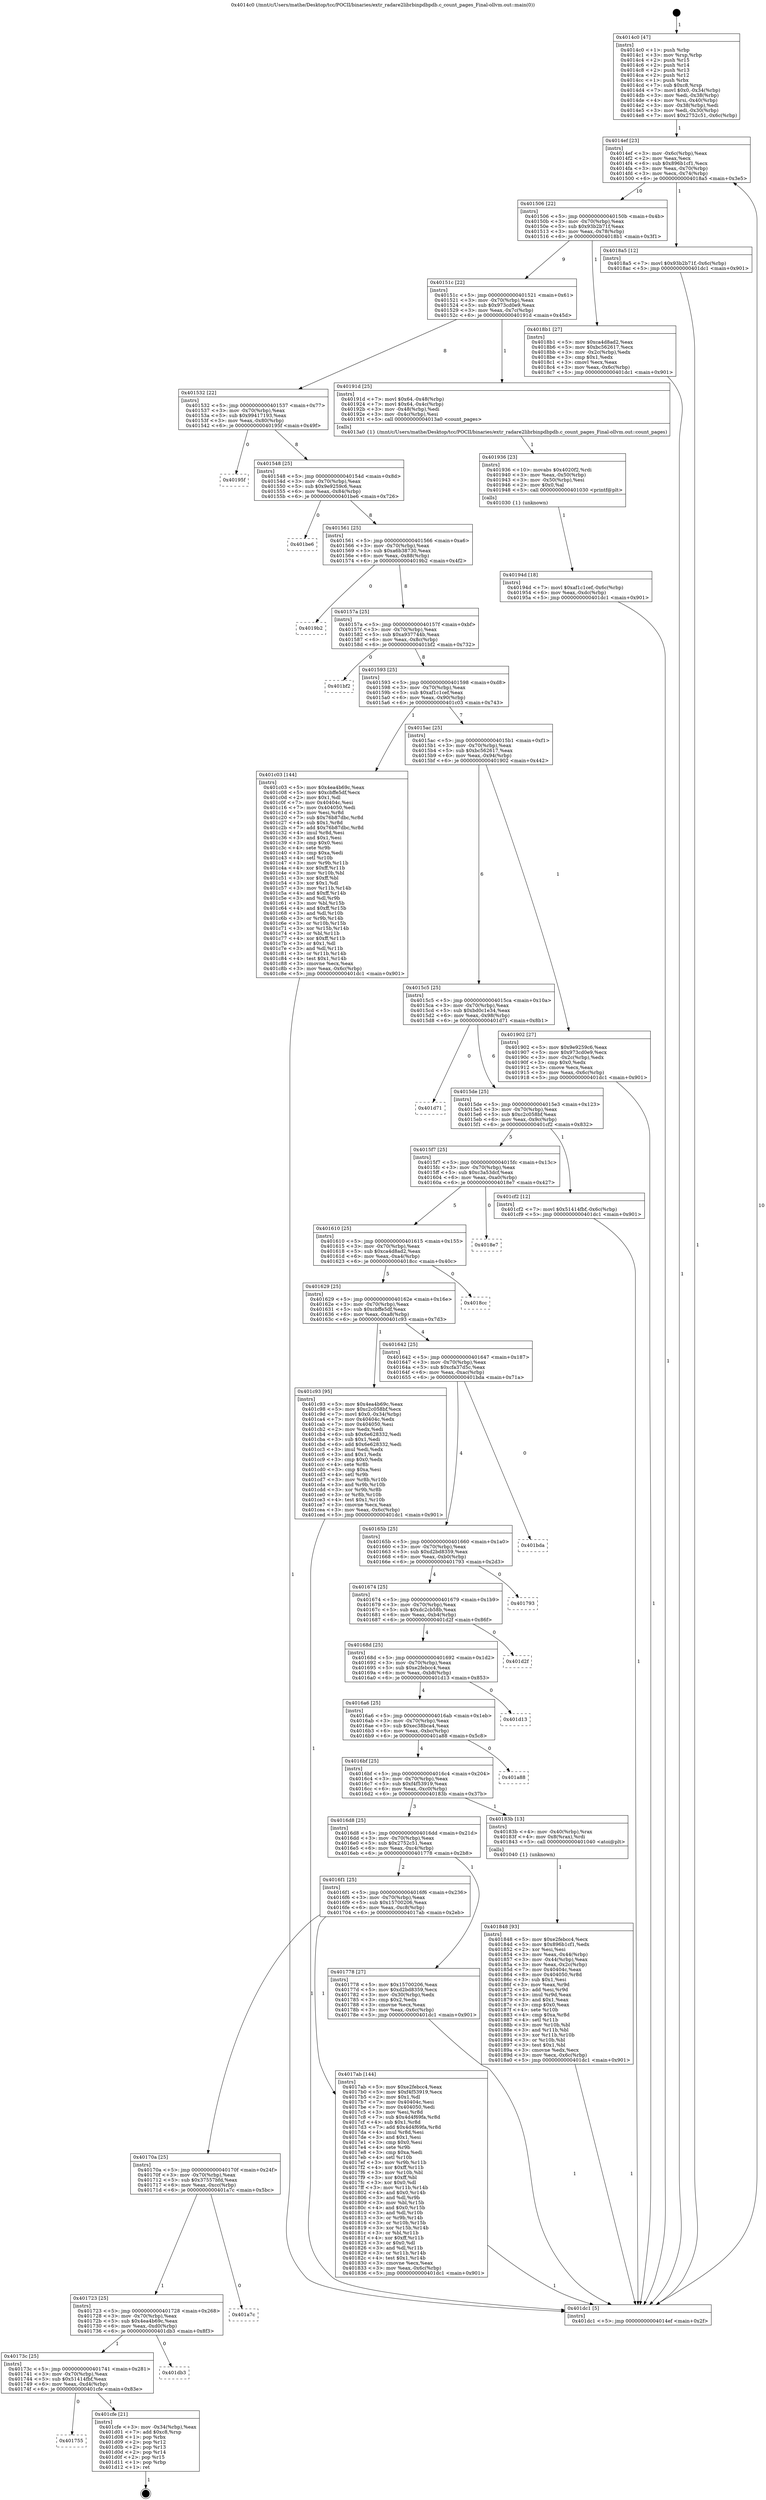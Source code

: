 digraph "0x4014c0" {
  label = "0x4014c0 (/mnt/c/Users/mathe/Desktop/tcc/POCII/binaries/extr_radare2librbinpdbpdb.c_count_pages_Final-ollvm.out::main(0))"
  labelloc = "t"
  node[shape=record]

  Entry [label="",width=0.3,height=0.3,shape=circle,fillcolor=black,style=filled]
  "0x4014ef" [label="{
     0x4014ef [23]\l
     | [instrs]\l
     &nbsp;&nbsp;0x4014ef \<+3\>: mov -0x6c(%rbp),%eax\l
     &nbsp;&nbsp;0x4014f2 \<+2\>: mov %eax,%ecx\l
     &nbsp;&nbsp;0x4014f4 \<+6\>: sub $0x896b1cf1,%ecx\l
     &nbsp;&nbsp;0x4014fa \<+3\>: mov %eax,-0x70(%rbp)\l
     &nbsp;&nbsp;0x4014fd \<+3\>: mov %ecx,-0x74(%rbp)\l
     &nbsp;&nbsp;0x401500 \<+6\>: je 00000000004018a5 \<main+0x3e5\>\l
  }"]
  "0x4018a5" [label="{
     0x4018a5 [12]\l
     | [instrs]\l
     &nbsp;&nbsp;0x4018a5 \<+7\>: movl $0x93b2b71f,-0x6c(%rbp)\l
     &nbsp;&nbsp;0x4018ac \<+5\>: jmp 0000000000401dc1 \<main+0x901\>\l
  }"]
  "0x401506" [label="{
     0x401506 [22]\l
     | [instrs]\l
     &nbsp;&nbsp;0x401506 \<+5\>: jmp 000000000040150b \<main+0x4b\>\l
     &nbsp;&nbsp;0x40150b \<+3\>: mov -0x70(%rbp),%eax\l
     &nbsp;&nbsp;0x40150e \<+5\>: sub $0x93b2b71f,%eax\l
     &nbsp;&nbsp;0x401513 \<+3\>: mov %eax,-0x78(%rbp)\l
     &nbsp;&nbsp;0x401516 \<+6\>: je 00000000004018b1 \<main+0x3f1\>\l
  }"]
  Exit [label="",width=0.3,height=0.3,shape=circle,fillcolor=black,style=filled,peripheries=2]
  "0x4018b1" [label="{
     0x4018b1 [27]\l
     | [instrs]\l
     &nbsp;&nbsp;0x4018b1 \<+5\>: mov $0xca4d8ad2,%eax\l
     &nbsp;&nbsp;0x4018b6 \<+5\>: mov $0xbc562617,%ecx\l
     &nbsp;&nbsp;0x4018bb \<+3\>: mov -0x2c(%rbp),%edx\l
     &nbsp;&nbsp;0x4018be \<+3\>: cmp $0x1,%edx\l
     &nbsp;&nbsp;0x4018c1 \<+3\>: cmovl %ecx,%eax\l
     &nbsp;&nbsp;0x4018c4 \<+3\>: mov %eax,-0x6c(%rbp)\l
     &nbsp;&nbsp;0x4018c7 \<+5\>: jmp 0000000000401dc1 \<main+0x901\>\l
  }"]
  "0x40151c" [label="{
     0x40151c [22]\l
     | [instrs]\l
     &nbsp;&nbsp;0x40151c \<+5\>: jmp 0000000000401521 \<main+0x61\>\l
     &nbsp;&nbsp;0x401521 \<+3\>: mov -0x70(%rbp),%eax\l
     &nbsp;&nbsp;0x401524 \<+5\>: sub $0x973cd0e9,%eax\l
     &nbsp;&nbsp;0x401529 \<+3\>: mov %eax,-0x7c(%rbp)\l
     &nbsp;&nbsp;0x40152c \<+6\>: je 000000000040191d \<main+0x45d\>\l
  }"]
  "0x401755" [label="{
     0x401755\l
  }", style=dashed]
  "0x40191d" [label="{
     0x40191d [25]\l
     | [instrs]\l
     &nbsp;&nbsp;0x40191d \<+7\>: movl $0x64,-0x48(%rbp)\l
     &nbsp;&nbsp;0x401924 \<+7\>: movl $0x64,-0x4c(%rbp)\l
     &nbsp;&nbsp;0x40192b \<+3\>: mov -0x48(%rbp),%edi\l
     &nbsp;&nbsp;0x40192e \<+3\>: mov -0x4c(%rbp),%esi\l
     &nbsp;&nbsp;0x401931 \<+5\>: call 00000000004013a0 \<count_pages\>\l
     | [calls]\l
     &nbsp;&nbsp;0x4013a0 \{1\} (/mnt/c/Users/mathe/Desktop/tcc/POCII/binaries/extr_radare2librbinpdbpdb.c_count_pages_Final-ollvm.out::count_pages)\l
  }"]
  "0x401532" [label="{
     0x401532 [22]\l
     | [instrs]\l
     &nbsp;&nbsp;0x401532 \<+5\>: jmp 0000000000401537 \<main+0x77\>\l
     &nbsp;&nbsp;0x401537 \<+3\>: mov -0x70(%rbp),%eax\l
     &nbsp;&nbsp;0x40153a \<+5\>: sub $0x99417193,%eax\l
     &nbsp;&nbsp;0x40153f \<+3\>: mov %eax,-0x80(%rbp)\l
     &nbsp;&nbsp;0x401542 \<+6\>: je 000000000040195f \<main+0x49f\>\l
  }"]
  "0x401cfe" [label="{
     0x401cfe [21]\l
     | [instrs]\l
     &nbsp;&nbsp;0x401cfe \<+3\>: mov -0x34(%rbp),%eax\l
     &nbsp;&nbsp;0x401d01 \<+7\>: add $0xc8,%rsp\l
     &nbsp;&nbsp;0x401d08 \<+1\>: pop %rbx\l
     &nbsp;&nbsp;0x401d09 \<+2\>: pop %r12\l
     &nbsp;&nbsp;0x401d0b \<+2\>: pop %r13\l
     &nbsp;&nbsp;0x401d0d \<+2\>: pop %r14\l
     &nbsp;&nbsp;0x401d0f \<+2\>: pop %r15\l
     &nbsp;&nbsp;0x401d11 \<+1\>: pop %rbp\l
     &nbsp;&nbsp;0x401d12 \<+1\>: ret\l
  }"]
  "0x40195f" [label="{
     0x40195f\l
  }", style=dashed]
  "0x401548" [label="{
     0x401548 [25]\l
     | [instrs]\l
     &nbsp;&nbsp;0x401548 \<+5\>: jmp 000000000040154d \<main+0x8d\>\l
     &nbsp;&nbsp;0x40154d \<+3\>: mov -0x70(%rbp),%eax\l
     &nbsp;&nbsp;0x401550 \<+5\>: sub $0x9e9259c6,%eax\l
     &nbsp;&nbsp;0x401555 \<+6\>: mov %eax,-0x84(%rbp)\l
     &nbsp;&nbsp;0x40155b \<+6\>: je 0000000000401be6 \<main+0x726\>\l
  }"]
  "0x40173c" [label="{
     0x40173c [25]\l
     | [instrs]\l
     &nbsp;&nbsp;0x40173c \<+5\>: jmp 0000000000401741 \<main+0x281\>\l
     &nbsp;&nbsp;0x401741 \<+3\>: mov -0x70(%rbp),%eax\l
     &nbsp;&nbsp;0x401744 \<+5\>: sub $0x51414fbf,%eax\l
     &nbsp;&nbsp;0x401749 \<+6\>: mov %eax,-0xd4(%rbp)\l
     &nbsp;&nbsp;0x40174f \<+6\>: je 0000000000401cfe \<main+0x83e\>\l
  }"]
  "0x401be6" [label="{
     0x401be6\l
  }", style=dashed]
  "0x401561" [label="{
     0x401561 [25]\l
     | [instrs]\l
     &nbsp;&nbsp;0x401561 \<+5\>: jmp 0000000000401566 \<main+0xa6\>\l
     &nbsp;&nbsp;0x401566 \<+3\>: mov -0x70(%rbp),%eax\l
     &nbsp;&nbsp;0x401569 \<+5\>: sub $0xa6b38730,%eax\l
     &nbsp;&nbsp;0x40156e \<+6\>: mov %eax,-0x88(%rbp)\l
     &nbsp;&nbsp;0x401574 \<+6\>: je 00000000004019b2 \<main+0x4f2\>\l
  }"]
  "0x401db3" [label="{
     0x401db3\l
  }", style=dashed]
  "0x4019b2" [label="{
     0x4019b2\l
  }", style=dashed]
  "0x40157a" [label="{
     0x40157a [25]\l
     | [instrs]\l
     &nbsp;&nbsp;0x40157a \<+5\>: jmp 000000000040157f \<main+0xbf\>\l
     &nbsp;&nbsp;0x40157f \<+3\>: mov -0x70(%rbp),%eax\l
     &nbsp;&nbsp;0x401582 \<+5\>: sub $0xa937744b,%eax\l
     &nbsp;&nbsp;0x401587 \<+6\>: mov %eax,-0x8c(%rbp)\l
     &nbsp;&nbsp;0x40158d \<+6\>: je 0000000000401bf2 \<main+0x732\>\l
  }"]
  "0x401723" [label="{
     0x401723 [25]\l
     | [instrs]\l
     &nbsp;&nbsp;0x401723 \<+5\>: jmp 0000000000401728 \<main+0x268\>\l
     &nbsp;&nbsp;0x401728 \<+3\>: mov -0x70(%rbp),%eax\l
     &nbsp;&nbsp;0x40172b \<+5\>: sub $0x4ea4b69c,%eax\l
     &nbsp;&nbsp;0x401730 \<+6\>: mov %eax,-0xd0(%rbp)\l
     &nbsp;&nbsp;0x401736 \<+6\>: je 0000000000401db3 \<main+0x8f3\>\l
  }"]
  "0x401bf2" [label="{
     0x401bf2\l
  }", style=dashed]
  "0x401593" [label="{
     0x401593 [25]\l
     | [instrs]\l
     &nbsp;&nbsp;0x401593 \<+5\>: jmp 0000000000401598 \<main+0xd8\>\l
     &nbsp;&nbsp;0x401598 \<+3\>: mov -0x70(%rbp),%eax\l
     &nbsp;&nbsp;0x40159b \<+5\>: sub $0xaf1c1cef,%eax\l
     &nbsp;&nbsp;0x4015a0 \<+6\>: mov %eax,-0x90(%rbp)\l
     &nbsp;&nbsp;0x4015a6 \<+6\>: je 0000000000401c03 \<main+0x743\>\l
  }"]
  "0x401a7c" [label="{
     0x401a7c\l
  }", style=dashed]
  "0x401c03" [label="{
     0x401c03 [144]\l
     | [instrs]\l
     &nbsp;&nbsp;0x401c03 \<+5\>: mov $0x4ea4b69c,%eax\l
     &nbsp;&nbsp;0x401c08 \<+5\>: mov $0xcbffe5df,%ecx\l
     &nbsp;&nbsp;0x401c0d \<+2\>: mov $0x1,%dl\l
     &nbsp;&nbsp;0x401c0f \<+7\>: mov 0x40404c,%esi\l
     &nbsp;&nbsp;0x401c16 \<+7\>: mov 0x404050,%edi\l
     &nbsp;&nbsp;0x401c1d \<+3\>: mov %esi,%r8d\l
     &nbsp;&nbsp;0x401c20 \<+7\>: sub $0x76b87dbc,%r8d\l
     &nbsp;&nbsp;0x401c27 \<+4\>: sub $0x1,%r8d\l
     &nbsp;&nbsp;0x401c2b \<+7\>: add $0x76b87dbc,%r8d\l
     &nbsp;&nbsp;0x401c32 \<+4\>: imul %r8d,%esi\l
     &nbsp;&nbsp;0x401c36 \<+3\>: and $0x1,%esi\l
     &nbsp;&nbsp;0x401c39 \<+3\>: cmp $0x0,%esi\l
     &nbsp;&nbsp;0x401c3c \<+4\>: sete %r9b\l
     &nbsp;&nbsp;0x401c40 \<+3\>: cmp $0xa,%edi\l
     &nbsp;&nbsp;0x401c43 \<+4\>: setl %r10b\l
     &nbsp;&nbsp;0x401c47 \<+3\>: mov %r9b,%r11b\l
     &nbsp;&nbsp;0x401c4a \<+4\>: xor $0xff,%r11b\l
     &nbsp;&nbsp;0x401c4e \<+3\>: mov %r10b,%bl\l
     &nbsp;&nbsp;0x401c51 \<+3\>: xor $0xff,%bl\l
     &nbsp;&nbsp;0x401c54 \<+3\>: xor $0x1,%dl\l
     &nbsp;&nbsp;0x401c57 \<+3\>: mov %r11b,%r14b\l
     &nbsp;&nbsp;0x401c5a \<+4\>: and $0xff,%r14b\l
     &nbsp;&nbsp;0x401c5e \<+3\>: and %dl,%r9b\l
     &nbsp;&nbsp;0x401c61 \<+3\>: mov %bl,%r15b\l
     &nbsp;&nbsp;0x401c64 \<+4\>: and $0xff,%r15b\l
     &nbsp;&nbsp;0x401c68 \<+3\>: and %dl,%r10b\l
     &nbsp;&nbsp;0x401c6b \<+3\>: or %r9b,%r14b\l
     &nbsp;&nbsp;0x401c6e \<+3\>: or %r10b,%r15b\l
     &nbsp;&nbsp;0x401c71 \<+3\>: xor %r15b,%r14b\l
     &nbsp;&nbsp;0x401c74 \<+3\>: or %bl,%r11b\l
     &nbsp;&nbsp;0x401c77 \<+4\>: xor $0xff,%r11b\l
     &nbsp;&nbsp;0x401c7b \<+3\>: or $0x1,%dl\l
     &nbsp;&nbsp;0x401c7e \<+3\>: and %dl,%r11b\l
     &nbsp;&nbsp;0x401c81 \<+3\>: or %r11b,%r14b\l
     &nbsp;&nbsp;0x401c84 \<+4\>: test $0x1,%r14b\l
     &nbsp;&nbsp;0x401c88 \<+3\>: cmovne %ecx,%eax\l
     &nbsp;&nbsp;0x401c8b \<+3\>: mov %eax,-0x6c(%rbp)\l
     &nbsp;&nbsp;0x401c8e \<+5\>: jmp 0000000000401dc1 \<main+0x901\>\l
  }"]
  "0x4015ac" [label="{
     0x4015ac [25]\l
     | [instrs]\l
     &nbsp;&nbsp;0x4015ac \<+5\>: jmp 00000000004015b1 \<main+0xf1\>\l
     &nbsp;&nbsp;0x4015b1 \<+3\>: mov -0x70(%rbp),%eax\l
     &nbsp;&nbsp;0x4015b4 \<+5\>: sub $0xbc562617,%eax\l
     &nbsp;&nbsp;0x4015b9 \<+6\>: mov %eax,-0x94(%rbp)\l
     &nbsp;&nbsp;0x4015bf \<+6\>: je 0000000000401902 \<main+0x442\>\l
  }"]
  "0x40194d" [label="{
     0x40194d [18]\l
     | [instrs]\l
     &nbsp;&nbsp;0x40194d \<+7\>: movl $0xaf1c1cef,-0x6c(%rbp)\l
     &nbsp;&nbsp;0x401954 \<+6\>: mov %eax,-0xdc(%rbp)\l
     &nbsp;&nbsp;0x40195a \<+5\>: jmp 0000000000401dc1 \<main+0x901\>\l
  }"]
  "0x401902" [label="{
     0x401902 [27]\l
     | [instrs]\l
     &nbsp;&nbsp;0x401902 \<+5\>: mov $0x9e9259c6,%eax\l
     &nbsp;&nbsp;0x401907 \<+5\>: mov $0x973cd0e9,%ecx\l
     &nbsp;&nbsp;0x40190c \<+3\>: mov -0x2c(%rbp),%edx\l
     &nbsp;&nbsp;0x40190f \<+3\>: cmp $0x0,%edx\l
     &nbsp;&nbsp;0x401912 \<+3\>: cmove %ecx,%eax\l
     &nbsp;&nbsp;0x401915 \<+3\>: mov %eax,-0x6c(%rbp)\l
     &nbsp;&nbsp;0x401918 \<+5\>: jmp 0000000000401dc1 \<main+0x901\>\l
  }"]
  "0x4015c5" [label="{
     0x4015c5 [25]\l
     | [instrs]\l
     &nbsp;&nbsp;0x4015c5 \<+5\>: jmp 00000000004015ca \<main+0x10a\>\l
     &nbsp;&nbsp;0x4015ca \<+3\>: mov -0x70(%rbp),%eax\l
     &nbsp;&nbsp;0x4015cd \<+5\>: sub $0xbd0c1e34,%eax\l
     &nbsp;&nbsp;0x4015d2 \<+6\>: mov %eax,-0x98(%rbp)\l
     &nbsp;&nbsp;0x4015d8 \<+6\>: je 0000000000401d71 \<main+0x8b1\>\l
  }"]
  "0x401936" [label="{
     0x401936 [23]\l
     | [instrs]\l
     &nbsp;&nbsp;0x401936 \<+10\>: movabs $0x4020f2,%rdi\l
     &nbsp;&nbsp;0x401940 \<+3\>: mov %eax,-0x50(%rbp)\l
     &nbsp;&nbsp;0x401943 \<+3\>: mov -0x50(%rbp),%esi\l
     &nbsp;&nbsp;0x401946 \<+2\>: mov $0x0,%al\l
     &nbsp;&nbsp;0x401948 \<+5\>: call 0000000000401030 \<printf@plt\>\l
     | [calls]\l
     &nbsp;&nbsp;0x401030 \{1\} (unknown)\l
  }"]
  "0x401d71" [label="{
     0x401d71\l
  }", style=dashed]
  "0x4015de" [label="{
     0x4015de [25]\l
     | [instrs]\l
     &nbsp;&nbsp;0x4015de \<+5\>: jmp 00000000004015e3 \<main+0x123\>\l
     &nbsp;&nbsp;0x4015e3 \<+3\>: mov -0x70(%rbp),%eax\l
     &nbsp;&nbsp;0x4015e6 \<+5\>: sub $0xc2c058bf,%eax\l
     &nbsp;&nbsp;0x4015eb \<+6\>: mov %eax,-0x9c(%rbp)\l
     &nbsp;&nbsp;0x4015f1 \<+6\>: je 0000000000401cf2 \<main+0x832\>\l
  }"]
  "0x401848" [label="{
     0x401848 [93]\l
     | [instrs]\l
     &nbsp;&nbsp;0x401848 \<+5\>: mov $0xe2febcc4,%ecx\l
     &nbsp;&nbsp;0x40184d \<+5\>: mov $0x896b1cf1,%edx\l
     &nbsp;&nbsp;0x401852 \<+2\>: xor %esi,%esi\l
     &nbsp;&nbsp;0x401854 \<+3\>: mov %eax,-0x44(%rbp)\l
     &nbsp;&nbsp;0x401857 \<+3\>: mov -0x44(%rbp),%eax\l
     &nbsp;&nbsp;0x40185a \<+3\>: mov %eax,-0x2c(%rbp)\l
     &nbsp;&nbsp;0x40185d \<+7\>: mov 0x40404c,%eax\l
     &nbsp;&nbsp;0x401864 \<+8\>: mov 0x404050,%r8d\l
     &nbsp;&nbsp;0x40186c \<+3\>: sub $0x1,%esi\l
     &nbsp;&nbsp;0x40186f \<+3\>: mov %eax,%r9d\l
     &nbsp;&nbsp;0x401872 \<+3\>: add %esi,%r9d\l
     &nbsp;&nbsp;0x401875 \<+4\>: imul %r9d,%eax\l
     &nbsp;&nbsp;0x401879 \<+3\>: and $0x1,%eax\l
     &nbsp;&nbsp;0x40187c \<+3\>: cmp $0x0,%eax\l
     &nbsp;&nbsp;0x40187f \<+4\>: sete %r10b\l
     &nbsp;&nbsp;0x401883 \<+4\>: cmp $0xa,%r8d\l
     &nbsp;&nbsp;0x401887 \<+4\>: setl %r11b\l
     &nbsp;&nbsp;0x40188b \<+3\>: mov %r10b,%bl\l
     &nbsp;&nbsp;0x40188e \<+3\>: and %r11b,%bl\l
     &nbsp;&nbsp;0x401891 \<+3\>: xor %r11b,%r10b\l
     &nbsp;&nbsp;0x401894 \<+3\>: or %r10b,%bl\l
     &nbsp;&nbsp;0x401897 \<+3\>: test $0x1,%bl\l
     &nbsp;&nbsp;0x40189a \<+3\>: cmovne %edx,%ecx\l
     &nbsp;&nbsp;0x40189d \<+3\>: mov %ecx,-0x6c(%rbp)\l
     &nbsp;&nbsp;0x4018a0 \<+5\>: jmp 0000000000401dc1 \<main+0x901\>\l
  }"]
  "0x401cf2" [label="{
     0x401cf2 [12]\l
     | [instrs]\l
     &nbsp;&nbsp;0x401cf2 \<+7\>: movl $0x51414fbf,-0x6c(%rbp)\l
     &nbsp;&nbsp;0x401cf9 \<+5\>: jmp 0000000000401dc1 \<main+0x901\>\l
  }"]
  "0x4015f7" [label="{
     0x4015f7 [25]\l
     | [instrs]\l
     &nbsp;&nbsp;0x4015f7 \<+5\>: jmp 00000000004015fc \<main+0x13c\>\l
     &nbsp;&nbsp;0x4015fc \<+3\>: mov -0x70(%rbp),%eax\l
     &nbsp;&nbsp;0x4015ff \<+5\>: sub $0xc3a53dcf,%eax\l
     &nbsp;&nbsp;0x401604 \<+6\>: mov %eax,-0xa0(%rbp)\l
     &nbsp;&nbsp;0x40160a \<+6\>: je 00000000004018e7 \<main+0x427\>\l
  }"]
  "0x40170a" [label="{
     0x40170a [25]\l
     | [instrs]\l
     &nbsp;&nbsp;0x40170a \<+5\>: jmp 000000000040170f \<main+0x24f\>\l
     &nbsp;&nbsp;0x40170f \<+3\>: mov -0x70(%rbp),%eax\l
     &nbsp;&nbsp;0x401712 \<+5\>: sub $0x37557bfd,%eax\l
     &nbsp;&nbsp;0x401717 \<+6\>: mov %eax,-0xcc(%rbp)\l
     &nbsp;&nbsp;0x40171d \<+6\>: je 0000000000401a7c \<main+0x5bc\>\l
  }"]
  "0x4018e7" [label="{
     0x4018e7\l
  }", style=dashed]
  "0x401610" [label="{
     0x401610 [25]\l
     | [instrs]\l
     &nbsp;&nbsp;0x401610 \<+5\>: jmp 0000000000401615 \<main+0x155\>\l
     &nbsp;&nbsp;0x401615 \<+3\>: mov -0x70(%rbp),%eax\l
     &nbsp;&nbsp;0x401618 \<+5\>: sub $0xca4d8ad2,%eax\l
     &nbsp;&nbsp;0x40161d \<+6\>: mov %eax,-0xa4(%rbp)\l
     &nbsp;&nbsp;0x401623 \<+6\>: je 00000000004018cc \<main+0x40c\>\l
  }"]
  "0x4017ab" [label="{
     0x4017ab [144]\l
     | [instrs]\l
     &nbsp;&nbsp;0x4017ab \<+5\>: mov $0xe2febcc4,%eax\l
     &nbsp;&nbsp;0x4017b0 \<+5\>: mov $0xf4f53919,%ecx\l
     &nbsp;&nbsp;0x4017b5 \<+2\>: mov $0x1,%dl\l
     &nbsp;&nbsp;0x4017b7 \<+7\>: mov 0x40404c,%esi\l
     &nbsp;&nbsp;0x4017be \<+7\>: mov 0x404050,%edi\l
     &nbsp;&nbsp;0x4017c5 \<+3\>: mov %esi,%r8d\l
     &nbsp;&nbsp;0x4017c8 \<+7\>: sub $0x4d4f69fa,%r8d\l
     &nbsp;&nbsp;0x4017cf \<+4\>: sub $0x1,%r8d\l
     &nbsp;&nbsp;0x4017d3 \<+7\>: add $0x4d4f69fa,%r8d\l
     &nbsp;&nbsp;0x4017da \<+4\>: imul %r8d,%esi\l
     &nbsp;&nbsp;0x4017de \<+3\>: and $0x1,%esi\l
     &nbsp;&nbsp;0x4017e1 \<+3\>: cmp $0x0,%esi\l
     &nbsp;&nbsp;0x4017e4 \<+4\>: sete %r9b\l
     &nbsp;&nbsp;0x4017e8 \<+3\>: cmp $0xa,%edi\l
     &nbsp;&nbsp;0x4017eb \<+4\>: setl %r10b\l
     &nbsp;&nbsp;0x4017ef \<+3\>: mov %r9b,%r11b\l
     &nbsp;&nbsp;0x4017f2 \<+4\>: xor $0xff,%r11b\l
     &nbsp;&nbsp;0x4017f6 \<+3\>: mov %r10b,%bl\l
     &nbsp;&nbsp;0x4017f9 \<+3\>: xor $0xff,%bl\l
     &nbsp;&nbsp;0x4017fc \<+3\>: xor $0x0,%dl\l
     &nbsp;&nbsp;0x4017ff \<+3\>: mov %r11b,%r14b\l
     &nbsp;&nbsp;0x401802 \<+4\>: and $0x0,%r14b\l
     &nbsp;&nbsp;0x401806 \<+3\>: and %dl,%r9b\l
     &nbsp;&nbsp;0x401809 \<+3\>: mov %bl,%r15b\l
     &nbsp;&nbsp;0x40180c \<+4\>: and $0x0,%r15b\l
     &nbsp;&nbsp;0x401810 \<+3\>: and %dl,%r10b\l
     &nbsp;&nbsp;0x401813 \<+3\>: or %r9b,%r14b\l
     &nbsp;&nbsp;0x401816 \<+3\>: or %r10b,%r15b\l
     &nbsp;&nbsp;0x401819 \<+3\>: xor %r15b,%r14b\l
     &nbsp;&nbsp;0x40181c \<+3\>: or %bl,%r11b\l
     &nbsp;&nbsp;0x40181f \<+4\>: xor $0xff,%r11b\l
     &nbsp;&nbsp;0x401823 \<+3\>: or $0x0,%dl\l
     &nbsp;&nbsp;0x401826 \<+3\>: and %dl,%r11b\l
     &nbsp;&nbsp;0x401829 \<+3\>: or %r11b,%r14b\l
     &nbsp;&nbsp;0x40182c \<+4\>: test $0x1,%r14b\l
     &nbsp;&nbsp;0x401830 \<+3\>: cmovne %ecx,%eax\l
     &nbsp;&nbsp;0x401833 \<+3\>: mov %eax,-0x6c(%rbp)\l
     &nbsp;&nbsp;0x401836 \<+5\>: jmp 0000000000401dc1 \<main+0x901\>\l
  }"]
  "0x4018cc" [label="{
     0x4018cc\l
  }", style=dashed]
  "0x401629" [label="{
     0x401629 [25]\l
     | [instrs]\l
     &nbsp;&nbsp;0x401629 \<+5\>: jmp 000000000040162e \<main+0x16e\>\l
     &nbsp;&nbsp;0x40162e \<+3\>: mov -0x70(%rbp),%eax\l
     &nbsp;&nbsp;0x401631 \<+5\>: sub $0xcbffe5df,%eax\l
     &nbsp;&nbsp;0x401636 \<+6\>: mov %eax,-0xa8(%rbp)\l
     &nbsp;&nbsp;0x40163c \<+6\>: je 0000000000401c93 \<main+0x7d3\>\l
  }"]
  "0x4014c0" [label="{
     0x4014c0 [47]\l
     | [instrs]\l
     &nbsp;&nbsp;0x4014c0 \<+1\>: push %rbp\l
     &nbsp;&nbsp;0x4014c1 \<+3\>: mov %rsp,%rbp\l
     &nbsp;&nbsp;0x4014c4 \<+2\>: push %r15\l
     &nbsp;&nbsp;0x4014c6 \<+2\>: push %r14\l
     &nbsp;&nbsp;0x4014c8 \<+2\>: push %r13\l
     &nbsp;&nbsp;0x4014ca \<+2\>: push %r12\l
     &nbsp;&nbsp;0x4014cc \<+1\>: push %rbx\l
     &nbsp;&nbsp;0x4014cd \<+7\>: sub $0xc8,%rsp\l
     &nbsp;&nbsp;0x4014d4 \<+7\>: movl $0x0,-0x34(%rbp)\l
     &nbsp;&nbsp;0x4014db \<+3\>: mov %edi,-0x38(%rbp)\l
     &nbsp;&nbsp;0x4014de \<+4\>: mov %rsi,-0x40(%rbp)\l
     &nbsp;&nbsp;0x4014e2 \<+3\>: mov -0x38(%rbp),%edi\l
     &nbsp;&nbsp;0x4014e5 \<+3\>: mov %edi,-0x30(%rbp)\l
     &nbsp;&nbsp;0x4014e8 \<+7\>: movl $0x2752c51,-0x6c(%rbp)\l
  }"]
  "0x401c93" [label="{
     0x401c93 [95]\l
     | [instrs]\l
     &nbsp;&nbsp;0x401c93 \<+5\>: mov $0x4ea4b69c,%eax\l
     &nbsp;&nbsp;0x401c98 \<+5\>: mov $0xc2c058bf,%ecx\l
     &nbsp;&nbsp;0x401c9d \<+7\>: movl $0x0,-0x34(%rbp)\l
     &nbsp;&nbsp;0x401ca4 \<+7\>: mov 0x40404c,%edx\l
     &nbsp;&nbsp;0x401cab \<+7\>: mov 0x404050,%esi\l
     &nbsp;&nbsp;0x401cb2 \<+2\>: mov %edx,%edi\l
     &nbsp;&nbsp;0x401cb4 \<+6\>: sub $0x6e628332,%edi\l
     &nbsp;&nbsp;0x401cba \<+3\>: sub $0x1,%edi\l
     &nbsp;&nbsp;0x401cbd \<+6\>: add $0x6e628332,%edi\l
     &nbsp;&nbsp;0x401cc3 \<+3\>: imul %edi,%edx\l
     &nbsp;&nbsp;0x401cc6 \<+3\>: and $0x1,%edx\l
     &nbsp;&nbsp;0x401cc9 \<+3\>: cmp $0x0,%edx\l
     &nbsp;&nbsp;0x401ccc \<+4\>: sete %r8b\l
     &nbsp;&nbsp;0x401cd0 \<+3\>: cmp $0xa,%esi\l
     &nbsp;&nbsp;0x401cd3 \<+4\>: setl %r9b\l
     &nbsp;&nbsp;0x401cd7 \<+3\>: mov %r8b,%r10b\l
     &nbsp;&nbsp;0x401cda \<+3\>: and %r9b,%r10b\l
     &nbsp;&nbsp;0x401cdd \<+3\>: xor %r9b,%r8b\l
     &nbsp;&nbsp;0x401ce0 \<+3\>: or %r8b,%r10b\l
     &nbsp;&nbsp;0x401ce3 \<+4\>: test $0x1,%r10b\l
     &nbsp;&nbsp;0x401ce7 \<+3\>: cmovne %ecx,%eax\l
     &nbsp;&nbsp;0x401cea \<+3\>: mov %eax,-0x6c(%rbp)\l
     &nbsp;&nbsp;0x401ced \<+5\>: jmp 0000000000401dc1 \<main+0x901\>\l
  }"]
  "0x401642" [label="{
     0x401642 [25]\l
     | [instrs]\l
     &nbsp;&nbsp;0x401642 \<+5\>: jmp 0000000000401647 \<main+0x187\>\l
     &nbsp;&nbsp;0x401647 \<+3\>: mov -0x70(%rbp),%eax\l
     &nbsp;&nbsp;0x40164a \<+5\>: sub $0xcfa37d5c,%eax\l
     &nbsp;&nbsp;0x40164f \<+6\>: mov %eax,-0xac(%rbp)\l
     &nbsp;&nbsp;0x401655 \<+6\>: je 0000000000401bda \<main+0x71a\>\l
  }"]
  "0x401dc1" [label="{
     0x401dc1 [5]\l
     | [instrs]\l
     &nbsp;&nbsp;0x401dc1 \<+5\>: jmp 00000000004014ef \<main+0x2f\>\l
  }"]
  "0x401bda" [label="{
     0x401bda\l
  }", style=dashed]
  "0x40165b" [label="{
     0x40165b [25]\l
     | [instrs]\l
     &nbsp;&nbsp;0x40165b \<+5\>: jmp 0000000000401660 \<main+0x1a0\>\l
     &nbsp;&nbsp;0x401660 \<+3\>: mov -0x70(%rbp),%eax\l
     &nbsp;&nbsp;0x401663 \<+5\>: sub $0xd2bd8359,%eax\l
     &nbsp;&nbsp;0x401668 \<+6\>: mov %eax,-0xb0(%rbp)\l
     &nbsp;&nbsp;0x40166e \<+6\>: je 0000000000401793 \<main+0x2d3\>\l
  }"]
  "0x4016f1" [label="{
     0x4016f1 [25]\l
     | [instrs]\l
     &nbsp;&nbsp;0x4016f1 \<+5\>: jmp 00000000004016f6 \<main+0x236\>\l
     &nbsp;&nbsp;0x4016f6 \<+3\>: mov -0x70(%rbp),%eax\l
     &nbsp;&nbsp;0x4016f9 \<+5\>: sub $0x15700206,%eax\l
     &nbsp;&nbsp;0x4016fe \<+6\>: mov %eax,-0xc8(%rbp)\l
     &nbsp;&nbsp;0x401704 \<+6\>: je 00000000004017ab \<main+0x2eb\>\l
  }"]
  "0x401793" [label="{
     0x401793\l
  }", style=dashed]
  "0x401674" [label="{
     0x401674 [25]\l
     | [instrs]\l
     &nbsp;&nbsp;0x401674 \<+5\>: jmp 0000000000401679 \<main+0x1b9\>\l
     &nbsp;&nbsp;0x401679 \<+3\>: mov -0x70(%rbp),%eax\l
     &nbsp;&nbsp;0x40167c \<+5\>: sub $0xdc2cb58b,%eax\l
     &nbsp;&nbsp;0x401681 \<+6\>: mov %eax,-0xb4(%rbp)\l
     &nbsp;&nbsp;0x401687 \<+6\>: je 0000000000401d2f \<main+0x86f\>\l
  }"]
  "0x401778" [label="{
     0x401778 [27]\l
     | [instrs]\l
     &nbsp;&nbsp;0x401778 \<+5\>: mov $0x15700206,%eax\l
     &nbsp;&nbsp;0x40177d \<+5\>: mov $0xd2bd8359,%ecx\l
     &nbsp;&nbsp;0x401782 \<+3\>: mov -0x30(%rbp),%edx\l
     &nbsp;&nbsp;0x401785 \<+3\>: cmp $0x2,%edx\l
     &nbsp;&nbsp;0x401788 \<+3\>: cmovne %ecx,%eax\l
     &nbsp;&nbsp;0x40178b \<+3\>: mov %eax,-0x6c(%rbp)\l
     &nbsp;&nbsp;0x40178e \<+5\>: jmp 0000000000401dc1 \<main+0x901\>\l
  }"]
  "0x401d2f" [label="{
     0x401d2f\l
  }", style=dashed]
  "0x40168d" [label="{
     0x40168d [25]\l
     | [instrs]\l
     &nbsp;&nbsp;0x40168d \<+5\>: jmp 0000000000401692 \<main+0x1d2\>\l
     &nbsp;&nbsp;0x401692 \<+3\>: mov -0x70(%rbp),%eax\l
     &nbsp;&nbsp;0x401695 \<+5\>: sub $0xe2febcc4,%eax\l
     &nbsp;&nbsp;0x40169a \<+6\>: mov %eax,-0xb8(%rbp)\l
     &nbsp;&nbsp;0x4016a0 \<+6\>: je 0000000000401d13 \<main+0x853\>\l
  }"]
  "0x4016d8" [label="{
     0x4016d8 [25]\l
     | [instrs]\l
     &nbsp;&nbsp;0x4016d8 \<+5\>: jmp 00000000004016dd \<main+0x21d\>\l
     &nbsp;&nbsp;0x4016dd \<+3\>: mov -0x70(%rbp),%eax\l
     &nbsp;&nbsp;0x4016e0 \<+5\>: sub $0x2752c51,%eax\l
     &nbsp;&nbsp;0x4016e5 \<+6\>: mov %eax,-0xc4(%rbp)\l
     &nbsp;&nbsp;0x4016eb \<+6\>: je 0000000000401778 \<main+0x2b8\>\l
  }"]
  "0x401d13" [label="{
     0x401d13\l
  }", style=dashed]
  "0x4016a6" [label="{
     0x4016a6 [25]\l
     | [instrs]\l
     &nbsp;&nbsp;0x4016a6 \<+5\>: jmp 00000000004016ab \<main+0x1eb\>\l
     &nbsp;&nbsp;0x4016ab \<+3\>: mov -0x70(%rbp),%eax\l
     &nbsp;&nbsp;0x4016ae \<+5\>: sub $0xec38bca4,%eax\l
     &nbsp;&nbsp;0x4016b3 \<+6\>: mov %eax,-0xbc(%rbp)\l
     &nbsp;&nbsp;0x4016b9 \<+6\>: je 0000000000401a88 \<main+0x5c8\>\l
  }"]
  "0x40183b" [label="{
     0x40183b [13]\l
     | [instrs]\l
     &nbsp;&nbsp;0x40183b \<+4\>: mov -0x40(%rbp),%rax\l
     &nbsp;&nbsp;0x40183f \<+4\>: mov 0x8(%rax),%rdi\l
     &nbsp;&nbsp;0x401843 \<+5\>: call 0000000000401040 \<atoi@plt\>\l
     | [calls]\l
     &nbsp;&nbsp;0x401040 \{1\} (unknown)\l
  }"]
  "0x401a88" [label="{
     0x401a88\l
  }", style=dashed]
  "0x4016bf" [label="{
     0x4016bf [25]\l
     | [instrs]\l
     &nbsp;&nbsp;0x4016bf \<+5\>: jmp 00000000004016c4 \<main+0x204\>\l
     &nbsp;&nbsp;0x4016c4 \<+3\>: mov -0x70(%rbp),%eax\l
     &nbsp;&nbsp;0x4016c7 \<+5\>: sub $0xf4f53919,%eax\l
     &nbsp;&nbsp;0x4016cc \<+6\>: mov %eax,-0xc0(%rbp)\l
     &nbsp;&nbsp;0x4016d2 \<+6\>: je 000000000040183b \<main+0x37b\>\l
  }"]
  Entry -> "0x4014c0" [label=" 1"]
  "0x4014ef" -> "0x4018a5" [label=" 1"]
  "0x4014ef" -> "0x401506" [label=" 10"]
  "0x401cfe" -> Exit [label=" 1"]
  "0x401506" -> "0x4018b1" [label=" 1"]
  "0x401506" -> "0x40151c" [label=" 9"]
  "0x40173c" -> "0x401755" [label=" 0"]
  "0x40151c" -> "0x40191d" [label=" 1"]
  "0x40151c" -> "0x401532" [label=" 8"]
  "0x40173c" -> "0x401cfe" [label=" 1"]
  "0x401532" -> "0x40195f" [label=" 0"]
  "0x401532" -> "0x401548" [label=" 8"]
  "0x401723" -> "0x40173c" [label=" 1"]
  "0x401548" -> "0x401be6" [label=" 0"]
  "0x401548" -> "0x401561" [label=" 8"]
  "0x401723" -> "0x401db3" [label=" 0"]
  "0x401561" -> "0x4019b2" [label=" 0"]
  "0x401561" -> "0x40157a" [label=" 8"]
  "0x40170a" -> "0x401723" [label=" 1"]
  "0x40157a" -> "0x401bf2" [label=" 0"]
  "0x40157a" -> "0x401593" [label=" 8"]
  "0x40170a" -> "0x401a7c" [label=" 0"]
  "0x401593" -> "0x401c03" [label=" 1"]
  "0x401593" -> "0x4015ac" [label=" 7"]
  "0x401cf2" -> "0x401dc1" [label=" 1"]
  "0x4015ac" -> "0x401902" [label=" 1"]
  "0x4015ac" -> "0x4015c5" [label=" 6"]
  "0x401c93" -> "0x401dc1" [label=" 1"]
  "0x4015c5" -> "0x401d71" [label=" 0"]
  "0x4015c5" -> "0x4015de" [label=" 6"]
  "0x401c03" -> "0x401dc1" [label=" 1"]
  "0x4015de" -> "0x401cf2" [label=" 1"]
  "0x4015de" -> "0x4015f7" [label=" 5"]
  "0x40194d" -> "0x401dc1" [label=" 1"]
  "0x4015f7" -> "0x4018e7" [label=" 0"]
  "0x4015f7" -> "0x401610" [label=" 5"]
  "0x401936" -> "0x40194d" [label=" 1"]
  "0x401610" -> "0x4018cc" [label=" 0"]
  "0x401610" -> "0x401629" [label=" 5"]
  "0x40191d" -> "0x401936" [label=" 1"]
  "0x401629" -> "0x401c93" [label=" 1"]
  "0x401629" -> "0x401642" [label=" 4"]
  "0x4018b1" -> "0x401dc1" [label=" 1"]
  "0x401642" -> "0x401bda" [label=" 0"]
  "0x401642" -> "0x40165b" [label=" 4"]
  "0x4018a5" -> "0x401dc1" [label=" 1"]
  "0x40165b" -> "0x401793" [label=" 0"]
  "0x40165b" -> "0x401674" [label=" 4"]
  "0x401848" -> "0x401dc1" [label=" 1"]
  "0x401674" -> "0x401d2f" [label=" 0"]
  "0x401674" -> "0x40168d" [label=" 4"]
  "0x40183b" -> "0x401848" [label=" 1"]
  "0x40168d" -> "0x401d13" [label=" 0"]
  "0x40168d" -> "0x4016a6" [label=" 4"]
  "0x4016f1" -> "0x40170a" [label=" 1"]
  "0x4016a6" -> "0x401a88" [label=" 0"]
  "0x4016a6" -> "0x4016bf" [label=" 4"]
  "0x4016f1" -> "0x4017ab" [label=" 1"]
  "0x4016bf" -> "0x40183b" [label=" 1"]
  "0x4016bf" -> "0x4016d8" [label=" 3"]
  "0x4017ab" -> "0x401dc1" [label=" 1"]
  "0x4016d8" -> "0x401778" [label=" 1"]
  "0x4016d8" -> "0x4016f1" [label=" 2"]
  "0x401778" -> "0x401dc1" [label=" 1"]
  "0x4014c0" -> "0x4014ef" [label=" 1"]
  "0x401dc1" -> "0x4014ef" [label=" 10"]
  "0x401902" -> "0x401dc1" [label=" 1"]
}
